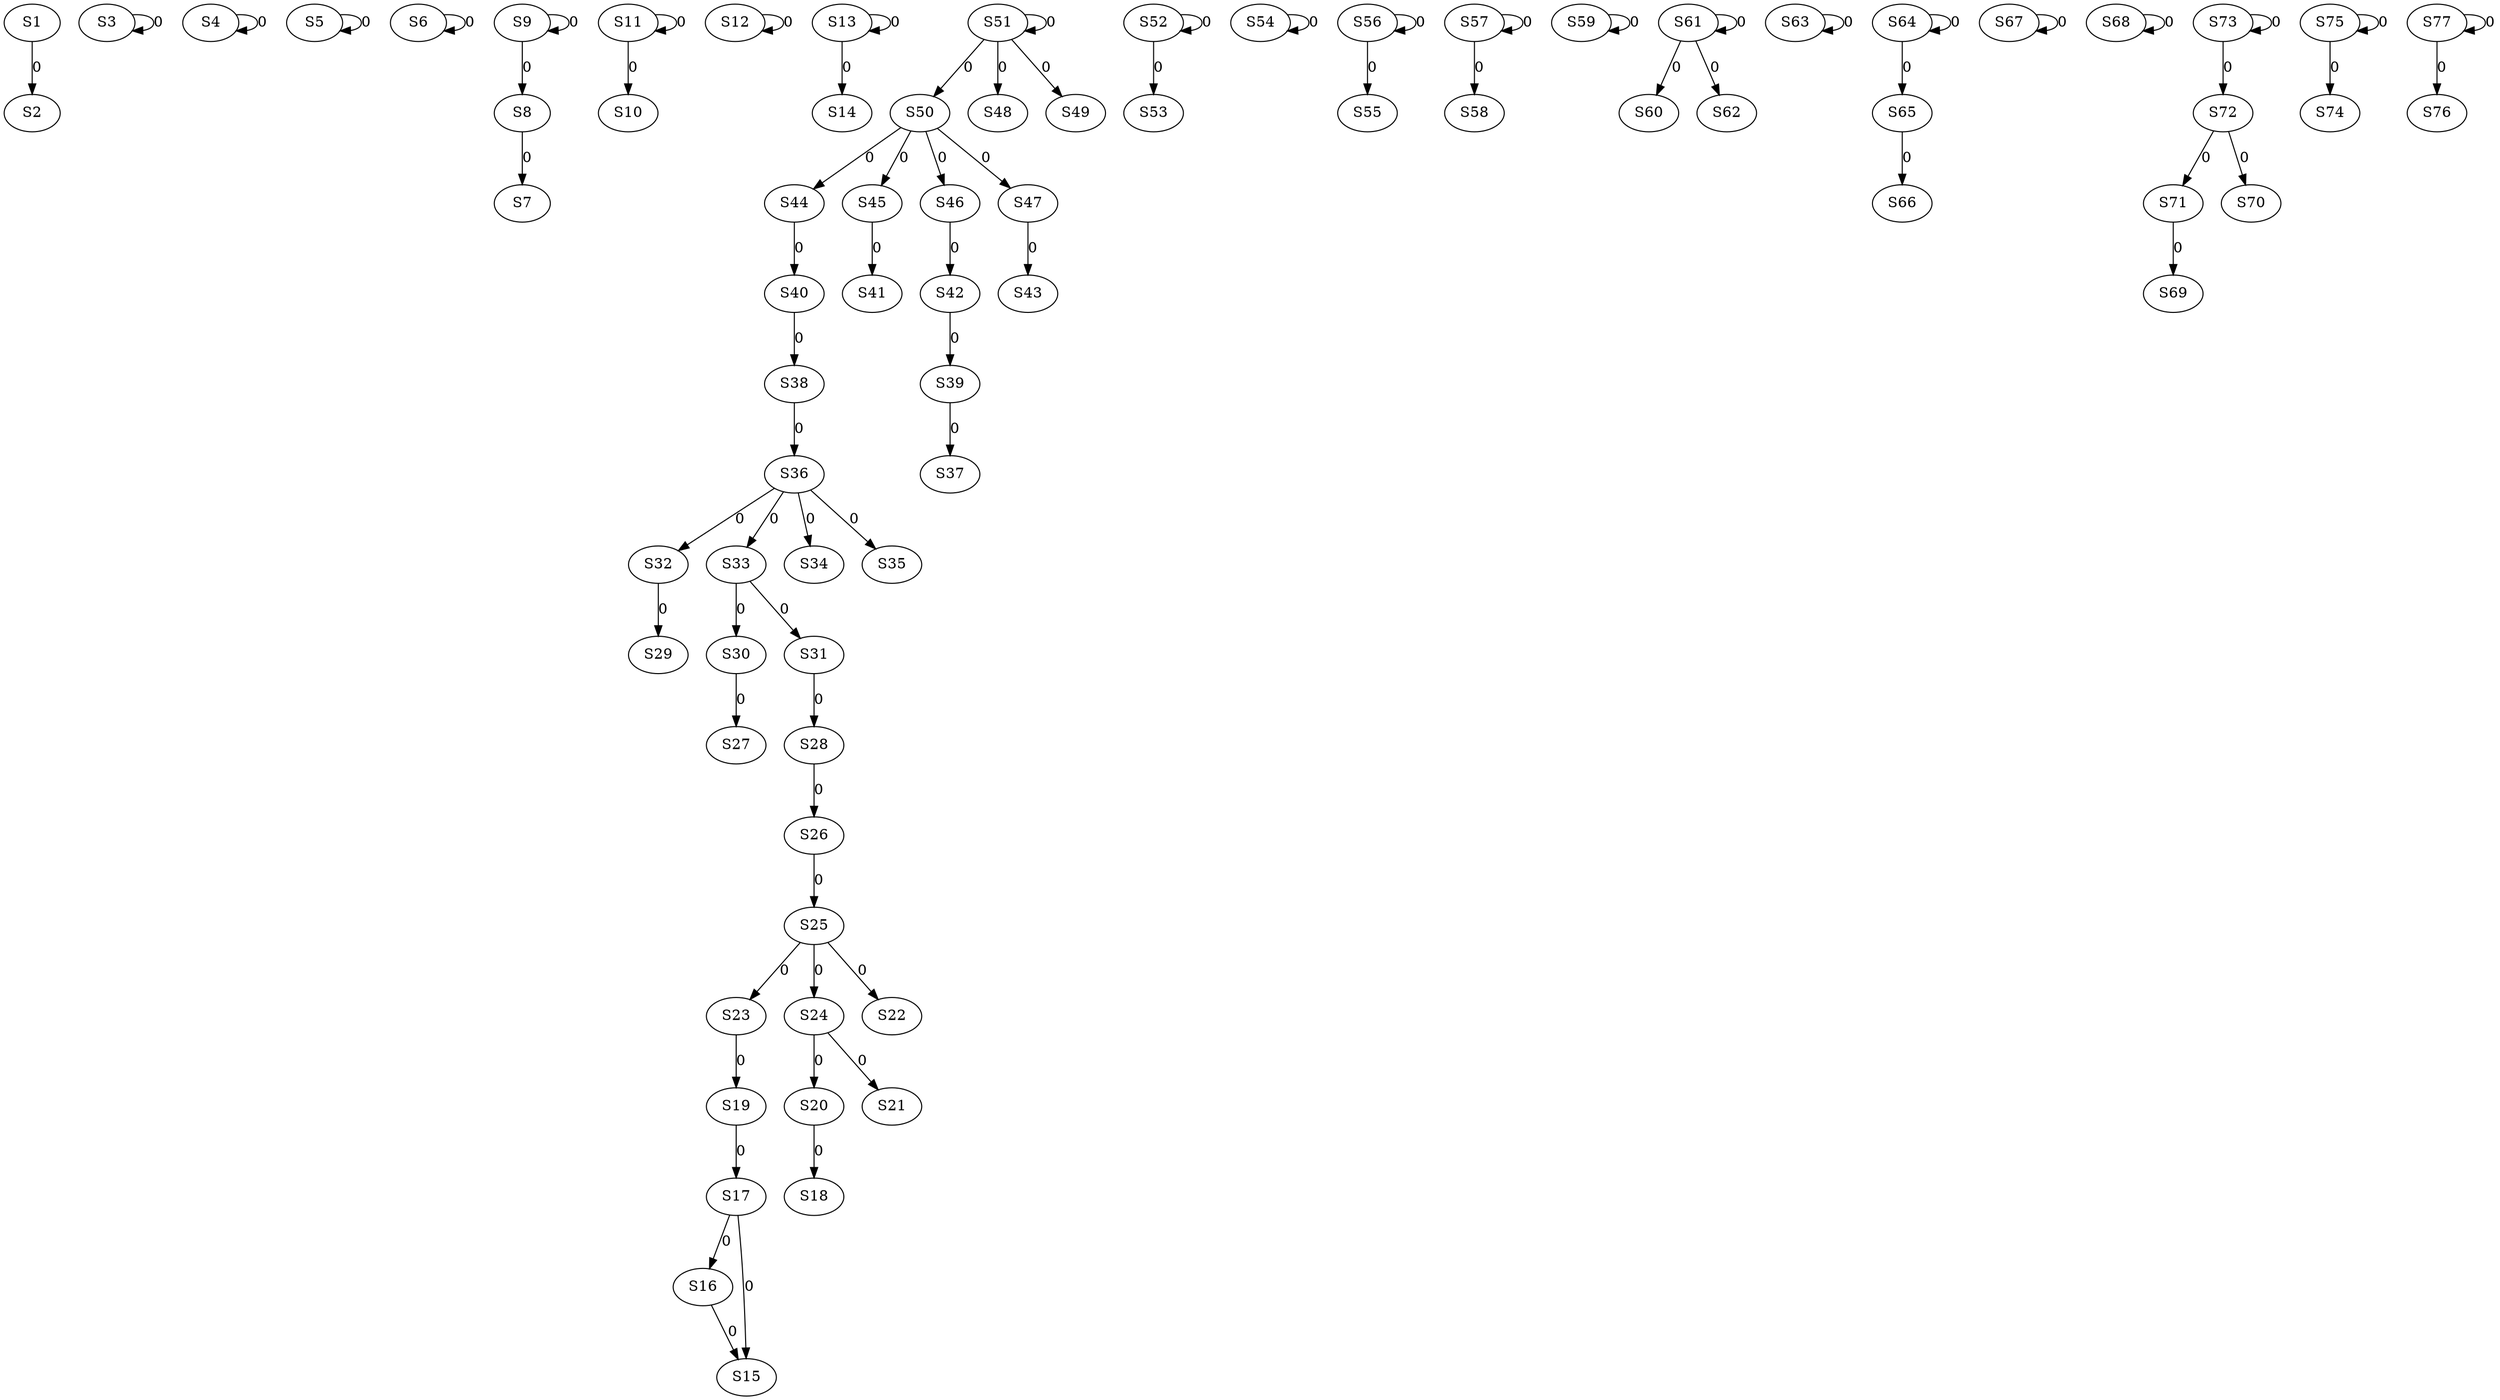strict digraph {
	S1 -> S2 [ label = 0 ];
	S3 -> S3 [ label = 0 ];
	S4 -> S4 [ label = 0 ];
	S5 -> S5 [ label = 0 ];
	S6 -> S6 [ label = 0 ];
	S8 -> S7 [ label = 0 ];
	S9 -> S8 [ label = 0 ];
	S9 -> S9 [ label = 0 ];
	S11 -> S10 [ label = 0 ];
	S11 -> S11 [ label = 0 ];
	S12 -> S12 [ label = 0 ];
	S13 -> S13 [ label = 0 ];
	S13 -> S14 [ label = 0 ];
	S16 -> S15 [ label = 0 ];
	S17 -> S16 [ label = 0 ];
	S19 -> S17 [ label = 0 ];
	S20 -> S18 [ label = 0 ];
	S23 -> S19 [ label = 0 ];
	S24 -> S20 [ label = 0 ];
	S24 -> S21 [ label = 0 ];
	S25 -> S22 [ label = 0 ];
	S25 -> S23 [ label = 0 ];
	S25 -> S24 [ label = 0 ];
	S26 -> S25 [ label = 0 ];
	S28 -> S26 [ label = 0 ];
	S30 -> S27 [ label = 0 ];
	S31 -> S28 [ label = 0 ];
	S32 -> S29 [ label = 0 ];
	S33 -> S30 [ label = 0 ];
	S33 -> S31 [ label = 0 ];
	S36 -> S32 [ label = 0 ];
	S36 -> S33 [ label = 0 ];
	S36 -> S34 [ label = 0 ];
	S36 -> S35 [ label = 0 ];
	S38 -> S36 [ label = 0 ];
	S39 -> S37 [ label = 0 ];
	S40 -> S38 [ label = 0 ];
	S42 -> S39 [ label = 0 ];
	S44 -> S40 [ label = 0 ];
	S45 -> S41 [ label = 0 ];
	S46 -> S42 [ label = 0 ];
	S47 -> S43 [ label = 0 ];
	S50 -> S44 [ label = 0 ];
	S50 -> S45 [ label = 0 ];
	S50 -> S46 [ label = 0 ];
	S50 -> S47 [ label = 0 ];
	S51 -> S48 [ label = 0 ];
	S51 -> S49 [ label = 0 ];
	S51 -> S50 [ label = 0 ];
	S51 -> S51 [ label = 0 ];
	S52 -> S52 [ label = 0 ];
	S52 -> S53 [ label = 0 ];
	S54 -> S54 [ label = 0 ];
	S56 -> S55 [ label = 0 ];
	S56 -> S56 [ label = 0 ];
	S57 -> S57 [ label = 0 ];
	S57 -> S58 [ label = 0 ];
	S59 -> S59 [ label = 0 ];
	S61 -> S60 [ label = 0 ];
	S61 -> S61 [ label = 0 ];
	S61 -> S62 [ label = 0 ];
	S63 -> S63 [ label = 0 ];
	S64 -> S64 [ label = 0 ];
	S64 -> S65 [ label = 0 ];
	S65 -> S66 [ label = 0 ];
	S67 -> S67 [ label = 0 ];
	S68 -> S68 [ label = 0 ];
	S71 -> S69 [ label = 0 ];
	S72 -> S70 [ label = 0 ];
	S72 -> S71 [ label = 0 ];
	S73 -> S72 [ label = 0 ];
	S73 -> S73 [ label = 0 ];
	S75 -> S74 [ label = 0 ];
	S75 -> S75 [ label = 0 ];
	S77 -> S76 [ label = 0 ];
	S77 -> S77 [ label = 0 ];
	S17 -> S15 [ label = 0 ];
}